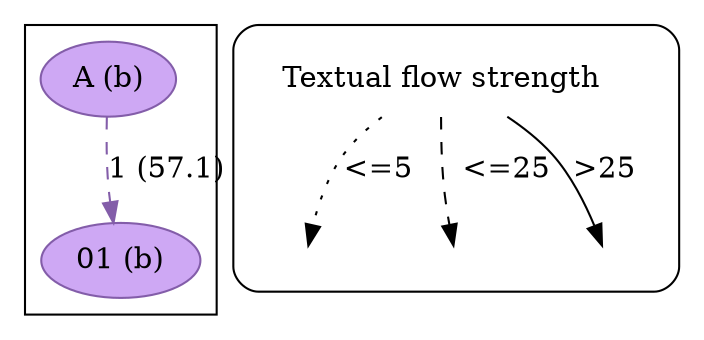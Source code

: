 strict digraph  {
	node [label="\N"];
	subgraph cluster_reading {
		A		 [color="#835da9",
			fillcolor="#CEA8F4",
			label="A (b)",
			style=filled];
		01		 [color="#835da9",
			fillcolor="#CEA8F4",
			label="01 (b)",
			style=filled];
		A -> 01		 [color="#835da9",
			label="1 (57.1)",
			style=dashed];
	}
	subgraph cluster_legend {
		graph [style=rounded];
		leg_s		 [label="Textual flow strength",
			shape=plaintext];
		leg_e1		 [fixedsize=True,
			height=0.2,
			label="",
			style=invis];
		leg_s -> leg_e1		 [label="<=5  ",
			style=dotted];
		leg_e2		 [fixedsize=True,
			height=0.2,
			label="",
			style=invis];
		leg_s -> leg_e2		 [label="  <=25",
			style=dashed];
		leg_e3		 [fixedsize=True,
			height=0.2,
			label="",
			style=invis];
		leg_s -> leg_e3		 [label=">25",
			style=solid];
	}
}
